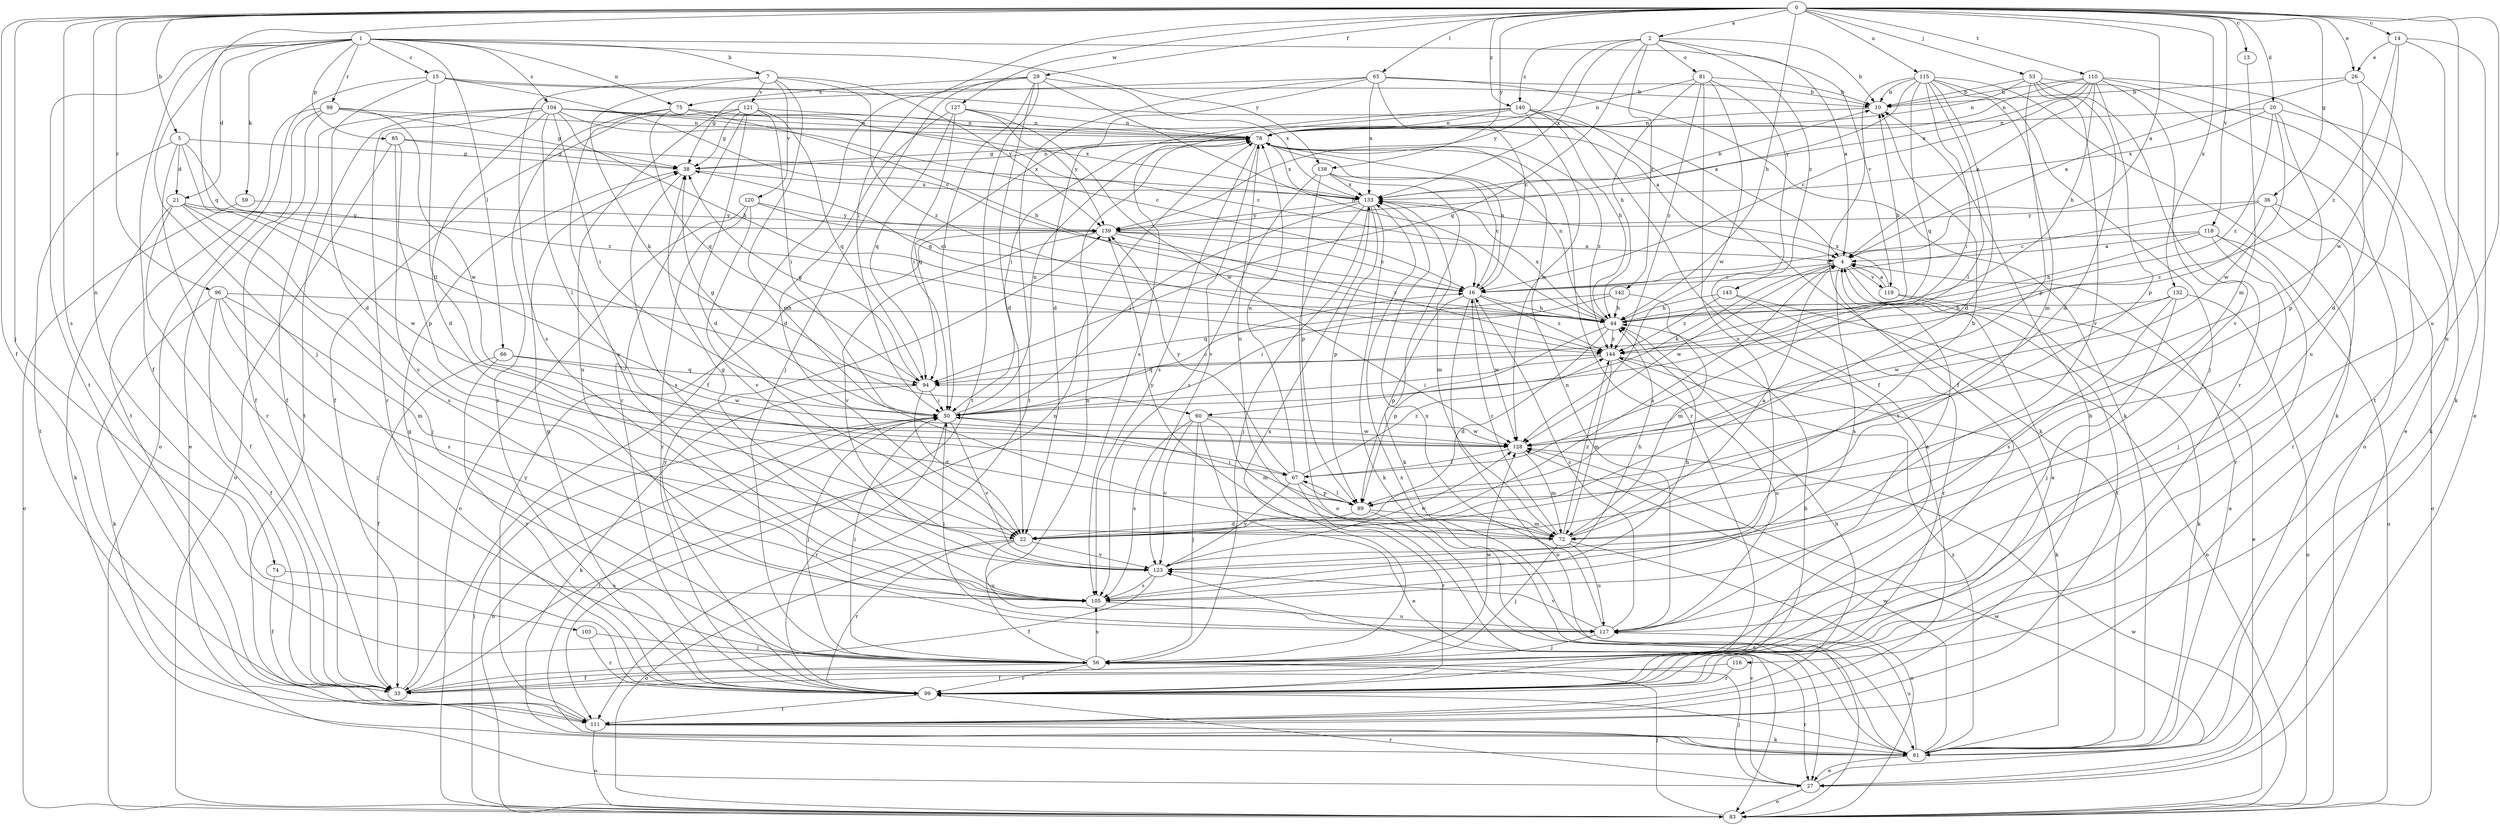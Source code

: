 strict digraph  {
0;
1;
2;
4;
5;
7;
10;
13;
14;
15;
16;
20;
21;
22;
26;
27;
29;
33;
36;
38;
44;
50;
53;
56;
59;
60;
61;
65;
66;
67;
72;
74;
75;
78;
81;
83;
85;
89;
94;
96;
98;
99;
103;
104;
105;
110;
111;
115;
116;
117;
118;
119;
120;
121;
123;
127;
128;
132;
133;
138;
139;
140;
142;
143;
144;
0 -> 2  [label=a];
0 -> 4  [label=a];
0 -> 5  [label=b];
0 -> 13  [label=c];
0 -> 14  [label=c];
0 -> 20  [label=d];
0 -> 26  [label=e];
0 -> 29  [label=f];
0 -> 33  [label=f];
0 -> 36  [label=g];
0 -> 44  [label=h];
0 -> 50  [label=i];
0 -> 53  [label=j];
0 -> 56  [label=j];
0 -> 65  [label=l];
0 -> 74  [label=n];
0 -> 94  [label=q];
0 -> 96  [label=r];
0 -> 103  [label=s];
0 -> 110  [label=t];
0 -> 115  [label=u];
0 -> 116  [label=u];
0 -> 117  [label=u];
0 -> 118  [label=v];
0 -> 127  [label=w];
0 -> 132  [label=x];
0 -> 138  [label=y];
0 -> 140  [label=z];
1 -> 4  [label=a];
1 -> 7  [label=b];
1 -> 15  [label=c];
1 -> 21  [label=d];
1 -> 33  [label=f];
1 -> 56  [label=j];
1 -> 59  [label=k];
1 -> 66  [label=l];
1 -> 75  [label=n];
1 -> 85  [label=p];
1 -> 98  [label=r];
1 -> 104  [label=s];
1 -> 111  [label=t];
1 -> 138  [label=y];
2 -> 10  [label=b];
2 -> 81  [label=o];
2 -> 94  [label=q];
2 -> 119  [label=v];
2 -> 133  [label=x];
2 -> 139  [label=y];
2 -> 140  [label=z];
2 -> 142  [label=z];
2 -> 143  [label=z];
4 -> 16  [label=c];
4 -> 60  [label=k];
4 -> 105  [label=s];
4 -> 111  [label=t];
4 -> 119  [label=v];
4 -> 128  [label=w];
5 -> 21  [label=d];
5 -> 38  [label=g];
5 -> 50  [label=i];
5 -> 99  [label=r];
5 -> 111  [label=t];
5 -> 144  [label=z];
7 -> 60  [label=k];
7 -> 72  [label=m];
7 -> 105  [label=s];
7 -> 120  [label=v];
7 -> 121  [label=v];
7 -> 139  [label=y];
7 -> 144  [label=z];
10 -> 78  [label=n];
13 -> 72  [label=m];
14 -> 26  [label=e];
14 -> 27  [label=e];
14 -> 61  [label=k];
14 -> 128  [label=w];
14 -> 144  [label=z];
15 -> 4  [label=a];
15 -> 10  [label=b];
15 -> 16  [label=c];
15 -> 22  [label=d];
15 -> 67  [label=l];
15 -> 83  [label=o];
16 -> 44  [label=h];
16 -> 78  [label=n];
16 -> 83  [label=o];
16 -> 89  [label=p];
16 -> 128  [label=w];
16 -> 144  [label=z];
20 -> 61  [label=k];
20 -> 78  [label=n];
20 -> 89  [label=p];
20 -> 128  [label=w];
20 -> 133  [label=x];
20 -> 144  [label=z];
21 -> 33  [label=f];
21 -> 56  [label=j];
21 -> 61  [label=k];
21 -> 105  [label=s];
21 -> 128  [label=w];
21 -> 139  [label=y];
22 -> 4  [label=a];
22 -> 83  [label=o];
22 -> 99  [label=r];
22 -> 117  [label=u];
22 -> 123  [label=v];
26 -> 4  [label=a];
26 -> 10  [label=b];
26 -> 22  [label=d];
26 -> 117  [label=u];
27 -> 56  [label=j];
27 -> 83  [label=o];
27 -> 99  [label=r];
27 -> 123  [label=v];
27 -> 128  [label=w];
29 -> 22  [label=d];
29 -> 33  [label=f];
29 -> 44  [label=h];
29 -> 50  [label=i];
29 -> 56  [label=j];
29 -> 111  [label=t];
29 -> 133  [label=x];
29 -> 75  [label=s];
33 -> 38  [label=g];
33 -> 78  [label=n];
36 -> 16  [label=c];
36 -> 83  [label=o];
36 -> 99  [label=r];
36 -> 139  [label=y];
36 -> 144  [label=z];
38 -> 78  [label=n];
38 -> 105  [label=s];
38 -> 133  [label=x];
44 -> 10  [label=b];
44 -> 22  [label=d];
44 -> 38  [label=g];
44 -> 78  [label=n];
44 -> 89  [label=p];
44 -> 133  [label=x];
44 -> 144  [label=z];
50 -> 16  [label=c];
50 -> 38  [label=g];
50 -> 56  [label=j];
50 -> 78  [label=n];
50 -> 83  [label=o];
50 -> 99  [label=r];
50 -> 123  [label=v];
50 -> 128  [label=w];
53 -> 10  [label=b];
53 -> 22  [label=d];
53 -> 78  [label=n];
53 -> 83  [label=o];
53 -> 89  [label=p];
53 -> 99  [label=r];
53 -> 123  [label=v];
56 -> 33  [label=f];
56 -> 50  [label=i];
56 -> 78  [label=n];
56 -> 99  [label=r];
56 -> 105  [label=s];
56 -> 128  [label=w];
56 -> 133  [label=x];
59 -> 83  [label=o];
59 -> 139  [label=y];
60 -> 27  [label=e];
60 -> 56  [label=j];
60 -> 72  [label=m];
60 -> 105  [label=s];
60 -> 123  [label=v];
60 -> 128  [label=w];
61 -> 4  [label=a];
61 -> 27  [label=e];
61 -> 50  [label=i];
61 -> 99  [label=r];
61 -> 117  [label=u];
61 -> 128  [label=w];
61 -> 133  [label=x];
61 -> 144  [label=z];
65 -> 10  [label=b];
65 -> 16  [label=c];
65 -> 22  [label=d];
65 -> 38  [label=g];
65 -> 61  [label=k];
65 -> 111  [label=t];
65 -> 133  [label=x];
66 -> 33  [label=f];
66 -> 94  [label=q];
66 -> 99  [label=r];
66 -> 128  [label=w];
67 -> 78  [label=n];
67 -> 89  [label=p];
67 -> 99  [label=r];
67 -> 123  [label=v];
67 -> 139  [label=y];
67 -> 144  [label=z];
72 -> 4  [label=a];
72 -> 10  [label=b];
72 -> 16  [label=c];
72 -> 56  [label=j];
72 -> 78  [label=n];
72 -> 83  [label=o];
72 -> 117  [label=u];
72 -> 139  [label=y];
72 -> 144  [label=z];
74 -> 33  [label=f];
74 -> 105  [label=s];
75 -> 16  [label=c];
75 -> 44  [label=h];
75 -> 78  [label=n];
75 -> 94  [label=q];
75 -> 99  [label=r];
75 -> 105  [label=s];
78 -> 38  [label=g];
78 -> 94  [label=q];
78 -> 99  [label=r];
78 -> 105  [label=s];
78 -> 123  [label=v];
78 -> 133  [label=x];
78 -> 144  [label=z];
81 -> 10  [label=b];
81 -> 33  [label=f];
81 -> 44  [label=h];
81 -> 78  [label=n];
81 -> 105  [label=s];
81 -> 128  [label=w];
81 -> 144  [label=z];
83 -> 50  [label=i];
83 -> 56  [label=j];
83 -> 128  [label=w];
85 -> 38  [label=g];
85 -> 83  [label=o];
85 -> 89  [label=p];
85 -> 105  [label=s];
85 -> 133  [label=x];
89 -> 22  [label=d];
89 -> 27  [label=e];
89 -> 50  [label=i];
89 -> 67  [label=l];
89 -> 72  [label=m];
94 -> 22  [label=d];
94 -> 38  [label=g];
94 -> 50  [label=i];
94 -> 61  [label=k];
96 -> 33  [label=f];
96 -> 44  [label=h];
96 -> 56  [label=j];
96 -> 61  [label=k];
96 -> 72  [label=m];
96 -> 105  [label=s];
98 -> 27  [label=e];
98 -> 33  [label=f];
98 -> 38  [label=g];
98 -> 78  [label=n];
98 -> 111  [label=t];
98 -> 128  [label=w];
99 -> 4  [label=a];
99 -> 38  [label=g];
99 -> 44  [label=h];
99 -> 111  [label=t];
99 -> 139  [label=y];
103 -> 56  [label=j];
103 -> 99  [label=r];
104 -> 4  [label=a];
104 -> 16  [label=c];
104 -> 22  [label=d];
104 -> 33  [label=f];
104 -> 44  [label=h];
104 -> 50  [label=i];
104 -> 67  [label=l];
104 -> 78  [label=n];
104 -> 99  [label=r];
104 -> 111  [label=t];
104 -> 133  [label=x];
105 -> 44  [label=h];
105 -> 117  [label=u];
110 -> 4  [label=a];
110 -> 10  [label=b];
110 -> 16  [label=c];
110 -> 27  [label=e];
110 -> 44  [label=h];
110 -> 78  [label=n];
110 -> 89  [label=p];
110 -> 111  [label=t];
110 -> 123  [label=v];
110 -> 133  [label=x];
111 -> 10  [label=b];
111 -> 44  [label=h];
111 -> 61  [label=k];
111 -> 83  [label=o];
111 -> 139  [label=y];
115 -> 10  [label=b];
115 -> 22  [label=d];
115 -> 33  [label=f];
115 -> 50  [label=i];
115 -> 56  [label=j];
115 -> 61  [label=k];
115 -> 67  [label=l];
115 -> 72  [label=m];
115 -> 94  [label=q];
115 -> 139  [label=y];
116 -> 33  [label=f];
116 -> 99  [label=r];
117 -> 4  [label=a];
117 -> 16  [label=c];
117 -> 50  [label=i];
117 -> 56  [label=j];
117 -> 78  [label=n];
117 -> 123  [label=v];
117 -> 133  [label=x];
118 -> 4  [label=a];
118 -> 16  [label=c];
118 -> 44  [label=h];
118 -> 56  [label=j];
118 -> 83  [label=o];
118 -> 99  [label=r];
119 -> 4  [label=a];
119 -> 27  [label=e];
119 -> 61  [label=k];
119 -> 133  [label=x];
120 -> 16  [label=c];
120 -> 83  [label=o];
120 -> 99  [label=r];
120 -> 123  [label=v];
120 -> 139  [label=y];
121 -> 22  [label=d];
121 -> 33  [label=f];
121 -> 38  [label=g];
121 -> 50  [label=i];
121 -> 78  [label=n];
121 -> 94  [label=q];
121 -> 99  [label=r];
121 -> 117  [label=u];
123 -> 33  [label=f];
123 -> 38  [label=g];
123 -> 44  [label=h];
123 -> 105  [label=s];
123 -> 128  [label=w];
127 -> 22  [label=d];
127 -> 50  [label=i];
127 -> 78  [label=n];
127 -> 94  [label=q];
127 -> 128  [label=w];
127 -> 139  [label=y];
128 -> 67  [label=l];
128 -> 72  [label=m];
132 -> 44  [label=h];
132 -> 56  [label=j];
132 -> 83  [label=o];
132 -> 105  [label=s];
132 -> 128  [label=w];
133 -> 10  [label=b];
133 -> 50  [label=i];
133 -> 56  [label=j];
133 -> 61  [label=k];
133 -> 72  [label=m];
133 -> 83  [label=o];
133 -> 89  [label=p];
133 -> 139  [label=y];
138 -> 16  [label=c];
138 -> 61  [label=k];
138 -> 89  [label=p];
138 -> 105  [label=s];
138 -> 133  [label=x];
139 -> 4  [label=a];
139 -> 16  [label=c];
139 -> 123  [label=v];
139 -> 144  [label=z];
140 -> 44  [label=h];
140 -> 50  [label=i];
140 -> 61  [label=k];
140 -> 78  [label=n];
140 -> 105  [label=s];
140 -> 111  [label=t];
140 -> 128  [label=w];
142 -> 44  [label=h];
142 -> 50  [label=i];
142 -> 72  [label=m];
142 -> 94  [label=q];
143 -> 44  [label=h];
143 -> 83  [label=o];
143 -> 99  [label=r];
143 -> 144  [label=z];
144 -> 50  [label=i];
144 -> 61  [label=k];
144 -> 72  [label=m];
144 -> 94  [label=q];
144 -> 117  [label=u];
}

